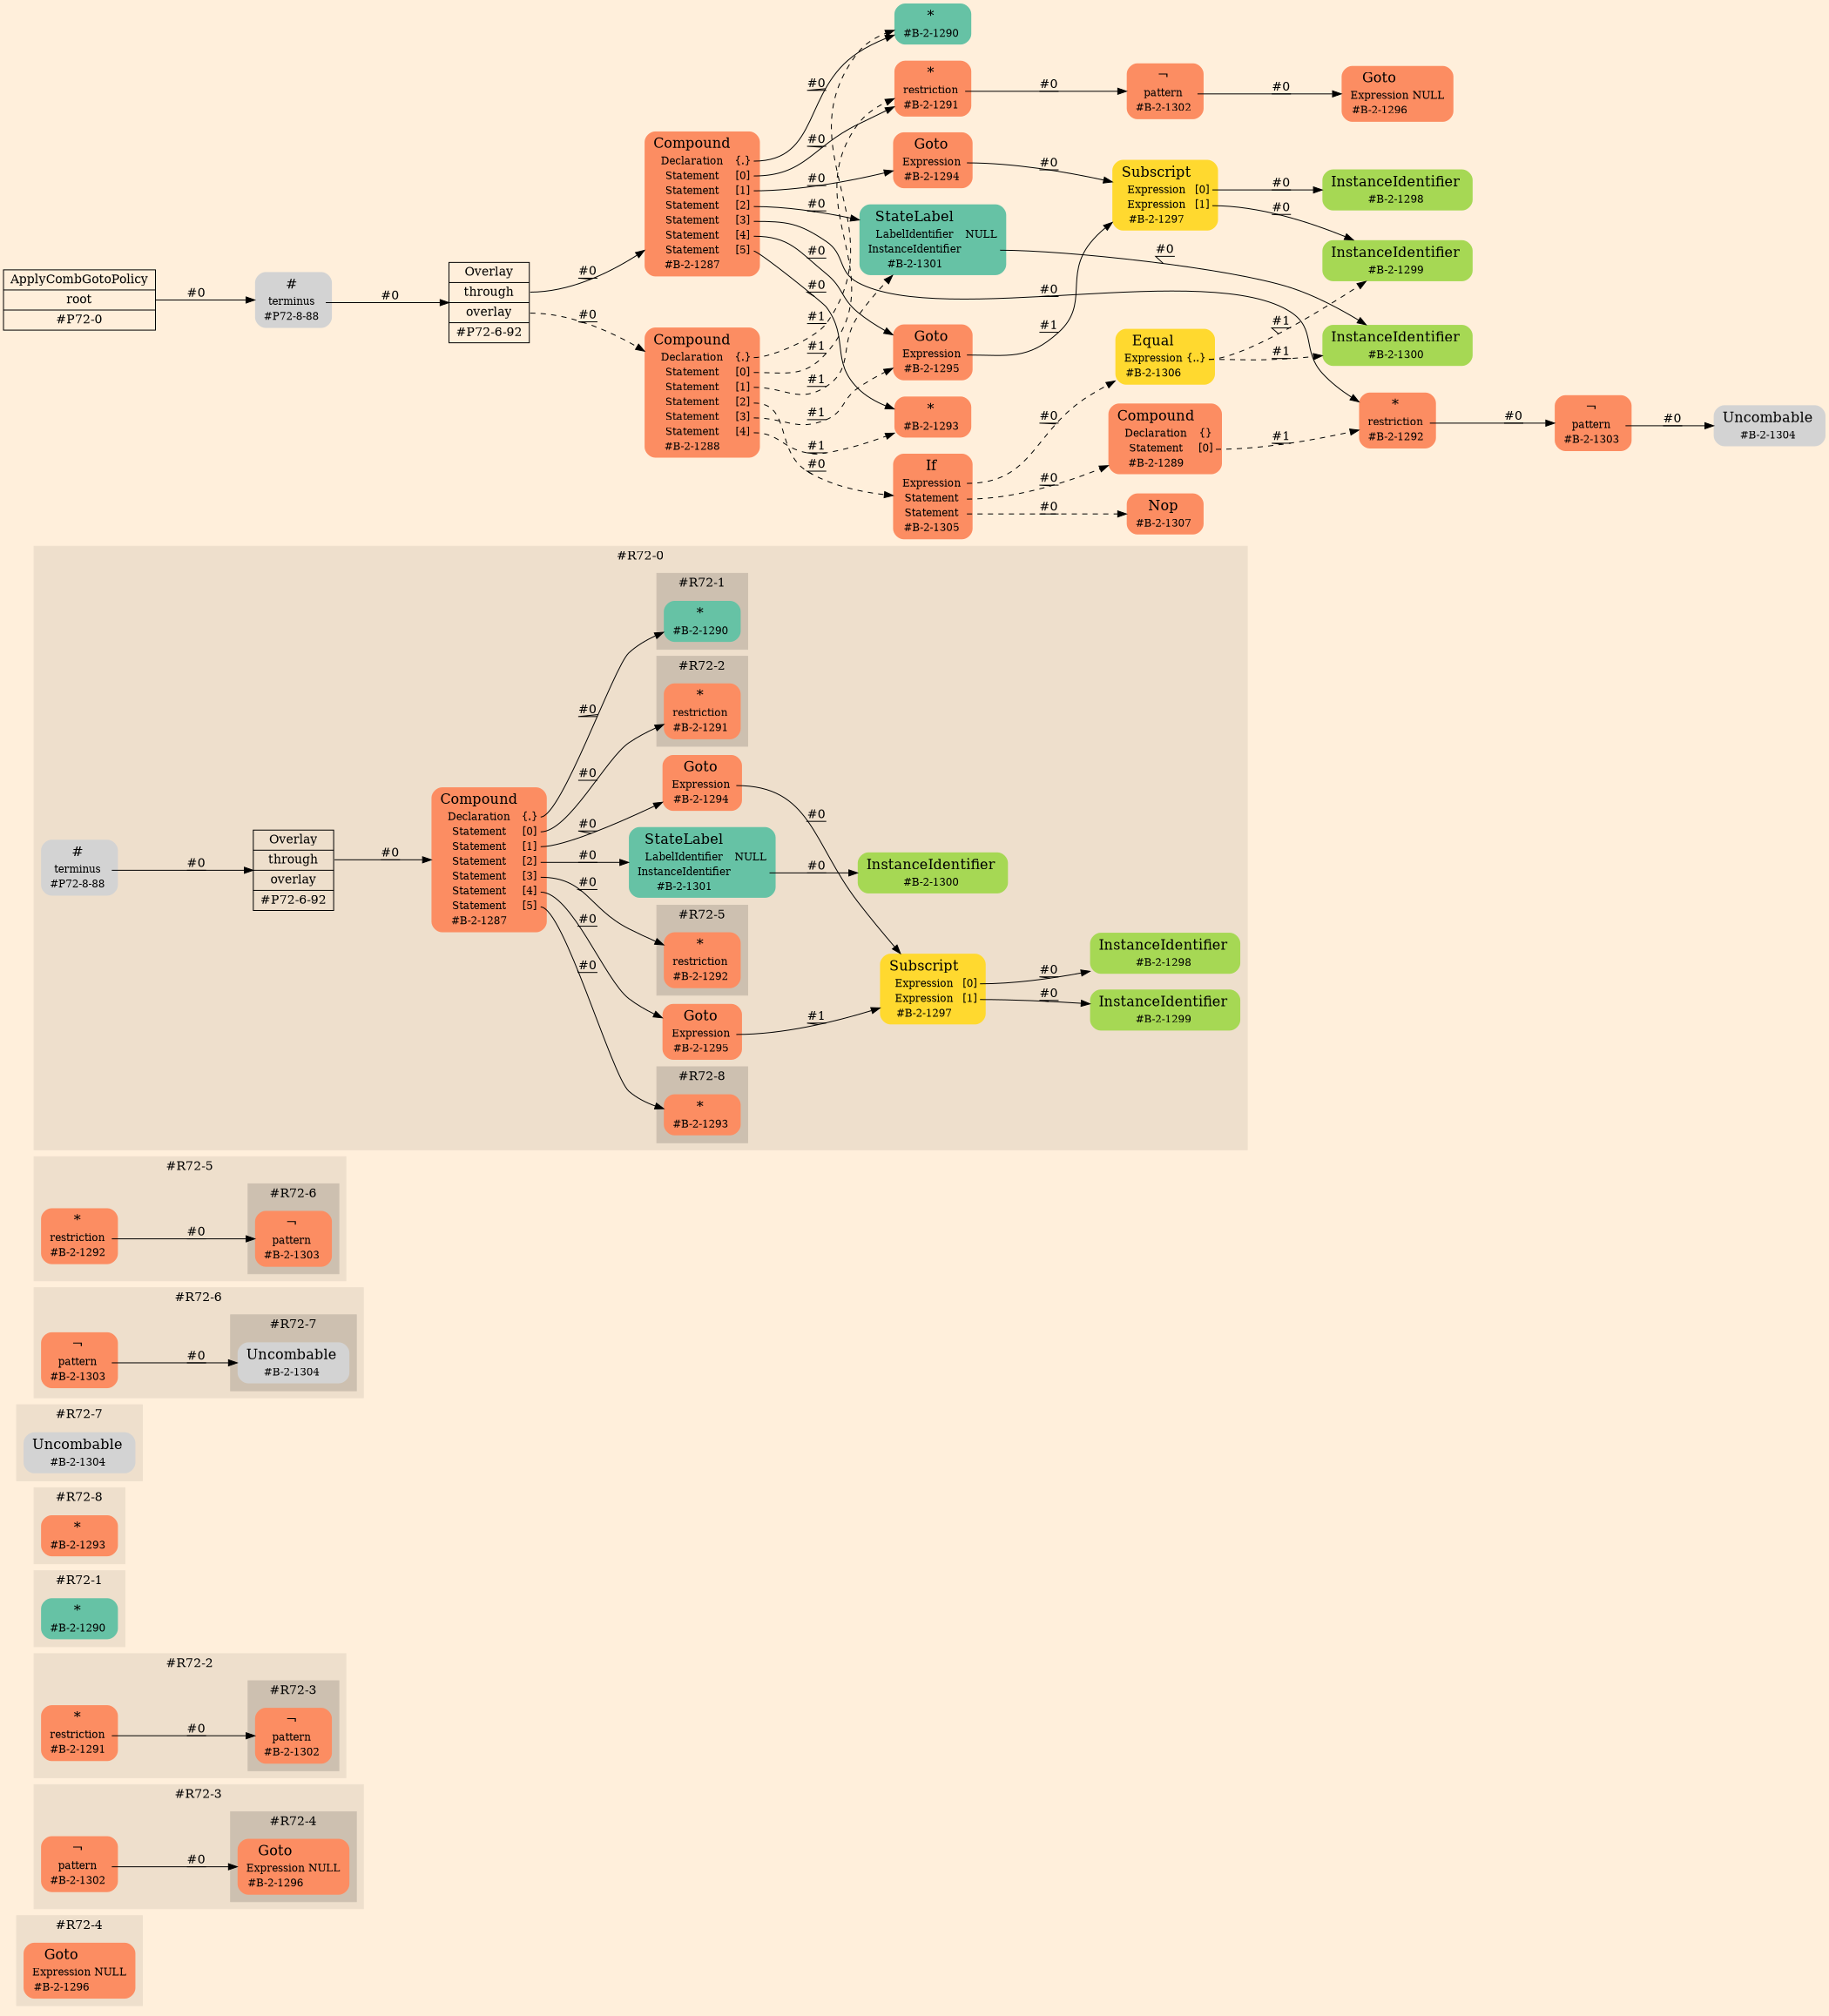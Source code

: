 digraph Inferno {
graph [
rankdir = "LR"
ranksep = 1.0
size = "14,20"
bgcolor = antiquewhite1
color = black
fontcolor = black
];
node [
];
subgraph "cluster#R72-4" {
label = "#R72-4"
style = "filled"
color = antiquewhite2
"#R72-4/#B-2-1296" [
shape = "plaintext"
fillcolor = "/set28/2"
label = <<TABLE BORDER="0" CELLBORDER="0" CELLSPACING="0">
 <TR>
  <TD><FONT POINT-SIZE="16.0">Goto</FONT></TD>
  <TD></TD>
 </TR>
 <TR>
  <TD>Expression</TD>
  <TD PORT="port0">NULL</TD>
 </TR>
 <TR>
  <TD>#B-2-1296</TD>
  <TD PORT="port1"></TD>
 </TR>
</TABLE>>
style = "rounded,filled"
fontsize = "12"
];
}
subgraph "cluster#R72-3" {
label = "#R72-3"
style = "filled"
color = antiquewhite2
"#R72-3/#B-2-1302" [
shape = "plaintext"
fillcolor = "/set28/2"
label = <<TABLE BORDER="0" CELLBORDER="0" CELLSPACING="0">
 <TR>
  <TD><FONT POINT-SIZE="16.0">¬</FONT></TD>
  <TD></TD>
 </TR>
 <TR>
  <TD>pattern</TD>
  <TD PORT="port0"></TD>
 </TR>
 <TR>
  <TD>#B-2-1302</TD>
  <TD PORT="port1"></TD>
 </TR>
</TABLE>>
style = "rounded,filled"
fontsize = "12"
];
subgraph "cluster#R72-4" {
label = "#R72-4"
style = "filled"
color = antiquewhite3
"#R72-3/#B-2-1296" [
shape = "plaintext"
fillcolor = "/set28/2"
label = <<TABLE BORDER="0" CELLBORDER="0" CELLSPACING="0">
 <TR>
  <TD><FONT POINT-SIZE="16.0">Goto</FONT></TD>
  <TD></TD>
 </TR>
 <TR>
  <TD>Expression</TD>
  <TD PORT="port0">NULL</TD>
 </TR>
 <TR>
  <TD>#B-2-1296</TD>
  <TD PORT="port1"></TD>
 </TR>
</TABLE>>
style = "rounded,filled"
fontsize = "12"
];
}
}
subgraph "cluster#R72-2" {
label = "#R72-2"
style = "filled"
color = antiquewhite2
"#R72-2/#B-2-1291" [
shape = "plaintext"
fillcolor = "/set28/2"
label = <<TABLE BORDER="0" CELLBORDER="0" CELLSPACING="0">
 <TR>
  <TD><FONT POINT-SIZE="16.0">*</FONT></TD>
  <TD></TD>
 </TR>
 <TR>
  <TD>restriction</TD>
  <TD PORT="port0"></TD>
 </TR>
 <TR>
  <TD>#B-2-1291</TD>
  <TD PORT="port1"></TD>
 </TR>
</TABLE>>
style = "rounded,filled"
fontsize = "12"
];
subgraph "cluster#R72-3" {
label = "#R72-3"
style = "filled"
color = antiquewhite3
"#R72-2/#B-2-1302" [
shape = "plaintext"
fillcolor = "/set28/2"
label = <<TABLE BORDER="0" CELLBORDER="0" CELLSPACING="0">
 <TR>
  <TD><FONT POINT-SIZE="16.0">¬</FONT></TD>
  <TD></TD>
 </TR>
 <TR>
  <TD>pattern</TD>
  <TD PORT="port0"></TD>
 </TR>
 <TR>
  <TD>#B-2-1302</TD>
  <TD PORT="port1"></TD>
 </TR>
</TABLE>>
style = "rounded,filled"
fontsize = "12"
];
}
}
subgraph "cluster#R72-1" {
label = "#R72-1"
style = "filled"
color = antiquewhite2
"#R72-1/#B-2-1290" [
shape = "plaintext"
fillcolor = "/set28/1"
label = <<TABLE BORDER="0" CELLBORDER="0" CELLSPACING="0">
 <TR>
  <TD><FONT POINT-SIZE="16.0">*</FONT></TD>
  <TD></TD>
 </TR>
 <TR>
  <TD>#B-2-1290</TD>
  <TD PORT="port0"></TD>
 </TR>
</TABLE>>
style = "rounded,filled"
fontsize = "12"
];
}
subgraph "cluster#R72-8" {
label = "#R72-8"
style = "filled"
color = antiquewhite2
"#R72-8/#B-2-1293" [
shape = "plaintext"
fillcolor = "/set28/2"
label = <<TABLE BORDER="0" CELLBORDER="0" CELLSPACING="0">
 <TR>
  <TD><FONT POINT-SIZE="16.0">*</FONT></TD>
  <TD></TD>
 </TR>
 <TR>
  <TD>#B-2-1293</TD>
  <TD PORT="port0"></TD>
 </TR>
</TABLE>>
style = "rounded,filled"
fontsize = "12"
];
}
subgraph "cluster#R72-7" {
label = "#R72-7"
style = "filled"
color = antiquewhite2
"#R72-7/#B-2-1304" [
shape = "plaintext"
label = <<TABLE BORDER="0" CELLBORDER="0" CELLSPACING="0">
 <TR>
  <TD><FONT POINT-SIZE="16.0">Uncombable</FONT></TD>
  <TD></TD>
 </TR>
 <TR>
  <TD>#B-2-1304</TD>
  <TD PORT="port0"></TD>
 </TR>
</TABLE>>
style = "rounded,filled"
fontsize = "12"
];
}
subgraph "cluster#R72-6" {
label = "#R72-6"
style = "filled"
color = antiquewhite2
"#R72-6/#B-2-1303" [
shape = "plaintext"
fillcolor = "/set28/2"
label = <<TABLE BORDER="0" CELLBORDER="0" CELLSPACING="0">
 <TR>
  <TD><FONT POINT-SIZE="16.0">¬</FONT></TD>
  <TD></TD>
 </TR>
 <TR>
  <TD>pattern</TD>
  <TD PORT="port0"></TD>
 </TR>
 <TR>
  <TD>#B-2-1303</TD>
  <TD PORT="port1"></TD>
 </TR>
</TABLE>>
style = "rounded,filled"
fontsize = "12"
];
subgraph "cluster#R72-7" {
label = "#R72-7"
style = "filled"
color = antiquewhite3
"#R72-6/#B-2-1304" [
shape = "plaintext"
label = <<TABLE BORDER="0" CELLBORDER="0" CELLSPACING="0">
 <TR>
  <TD><FONT POINT-SIZE="16.0">Uncombable</FONT></TD>
  <TD></TD>
 </TR>
 <TR>
  <TD>#B-2-1304</TD>
  <TD PORT="port0"></TD>
 </TR>
</TABLE>>
style = "rounded,filled"
fontsize = "12"
];
}
}
subgraph "cluster#R72-5" {
label = "#R72-5"
style = "filled"
color = antiquewhite2
"#R72-5/#B-2-1292" [
shape = "plaintext"
fillcolor = "/set28/2"
label = <<TABLE BORDER="0" CELLBORDER="0" CELLSPACING="0">
 <TR>
  <TD><FONT POINT-SIZE="16.0">*</FONT></TD>
  <TD></TD>
 </TR>
 <TR>
  <TD>restriction</TD>
  <TD PORT="port0"></TD>
 </TR>
 <TR>
  <TD>#B-2-1292</TD>
  <TD PORT="port1"></TD>
 </TR>
</TABLE>>
style = "rounded,filled"
fontsize = "12"
];
subgraph "cluster#R72-6" {
label = "#R72-6"
style = "filled"
color = antiquewhite3
"#R72-5/#B-2-1303" [
shape = "plaintext"
fillcolor = "/set28/2"
label = <<TABLE BORDER="0" CELLBORDER="0" CELLSPACING="0">
 <TR>
  <TD><FONT POINT-SIZE="16.0">¬</FONT></TD>
  <TD></TD>
 </TR>
 <TR>
  <TD>pattern</TD>
  <TD PORT="port0"></TD>
 </TR>
 <TR>
  <TD>#B-2-1303</TD>
  <TD PORT="port1"></TD>
 </TR>
</TABLE>>
style = "rounded,filled"
fontsize = "12"
];
}
}
subgraph "cluster#R72-0" {
label = "#R72-0"
style = "filled"
color = antiquewhite2
"#R72-0/#B-2-1295" [
shape = "plaintext"
fillcolor = "/set28/2"
label = <<TABLE BORDER="0" CELLBORDER="0" CELLSPACING="0">
 <TR>
  <TD><FONT POINT-SIZE="16.0">Goto</FONT></TD>
  <TD></TD>
 </TR>
 <TR>
  <TD>Expression</TD>
  <TD PORT="port0"></TD>
 </TR>
 <TR>
  <TD>#B-2-1295</TD>
  <TD PORT="port1"></TD>
 </TR>
</TABLE>>
style = "rounded,filled"
fontsize = "12"
];
"#R72-0/#B-2-1300" [
shape = "plaintext"
fillcolor = "/set28/5"
label = <<TABLE BORDER="0" CELLBORDER="0" CELLSPACING="0">
 <TR>
  <TD><FONT POINT-SIZE="16.0">InstanceIdentifier</FONT></TD>
  <TD></TD>
 </TR>
 <TR>
  <TD>#B-2-1300</TD>
  <TD PORT="port0"></TD>
 </TR>
</TABLE>>
style = "rounded,filled"
fontsize = "12"
];
"#R72-0/#B-2-1299" [
shape = "plaintext"
fillcolor = "/set28/5"
label = <<TABLE BORDER="0" CELLBORDER="0" CELLSPACING="0">
 <TR>
  <TD><FONT POINT-SIZE="16.0">InstanceIdentifier</FONT></TD>
  <TD></TD>
 </TR>
 <TR>
  <TD>#B-2-1299</TD>
  <TD PORT="port0"></TD>
 </TR>
</TABLE>>
style = "rounded,filled"
fontsize = "12"
];
"#R72-0/#B-2-1298" [
shape = "plaintext"
fillcolor = "/set28/5"
label = <<TABLE BORDER="0" CELLBORDER="0" CELLSPACING="0">
 <TR>
  <TD><FONT POINT-SIZE="16.0">InstanceIdentifier</FONT></TD>
  <TD></TD>
 </TR>
 <TR>
  <TD>#B-2-1298</TD>
  <TD PORT="port0"></TD>
 </TR>
</TABLE>>
style = "rounded,filled"
fontsize = "12"
];
"#R72-0/#P72-6-92" [
shape = "record"
fillcolor = antiquewhite2
label = "<fixed> Overlay | <port0> through | <port1> overlay | <port2> #P72-6-92"
style = "filled"
fontsize = "14"
color = black
fontcolor = black
];
"#R72-0/#B-2-1301" [
shape = "plaintext"
fillcolor = "/set28/1"
label = <<TABLE BORDER="0" CELLBORDER="0" CELLSPACING="0">
 <TR>
  <TD><FONT POINT-SIZE="16.0">StateLabel</FONT></TD>
  <TD></TD>
 </TR>
 <TR>
  <TD>LabelIdentifier</TD>
  <TD PORT="port0">NULL</TD>
 </TR>
 <TR>
  <TD>InstanceIdentifier</TD>
  <TD PORT="port1"></TD>
 </TR>
 <TR>
  <TD>#B-2-1301</TD>
  <TD PORT="port2"></TD>
 </TR>
</TABLE>>
style = "rounded,filled"
fontsize = "12"
];
"#R72-0/#B-2-1294" [
shape = "plaintext"
fillcolor = "/set28/2"
label = <<TABLE BORDER="0" CELLBORDER="0" CELLSPACING="0">
 <TR>
  <TD><FONT POINT-SIZE="16.0">Goto</FONT></TD>
  <TD></TD>
 </TR>
 <TR>
  <TD>Expression</TD>
  <TD PORT="port0"></TD>
 </TR>
 <TR>
  <TD>#B-2-1294</TD>
  <TD PORT="port1"></TD>
 </TR>
</TABLE>>
style = "rounded,filled"
fontsize = "12"
];
"#R72-0/#B-2-1287" [
shape = "plaintext"
fillcolor = "/set28/2"
label = <<TABLE BORDER="0" CELLBORDER="0" CELLSPACING="0">
 <TR>
  <TD><FONT POINT-SIZE="16.0">Compound</FONT></TD>
  <TD></TD>
 </TR>
 <TR>
  <TD>Declaration</TD>
  <TD PORT="port0">{.}</TD>
 </TR>
 <TR>
  <TD>Statement</TD>
  <TD PORT="port1">[0]</TD>
 </TR>
 <TR>
  <TD>Statement</TD>
  <TD PORT="port2">[1]</TD>
 </TR>
 <TR>
  <TD>Statement</TD>
  <TD PORT="port3">[2]</TD>
 </TR>
 <TR>
  <TD>Statement</TD>
  <TD PORT="port4">[3]</TD>
 </TR>
 <TR>
  <TD>Statement</TD>
  <TD PORT="port5">[4]</TD>
 </TR>
 <TR>
  <TD>Statement</TD>
  <TD PORT="port6">[5]</TD>
 </TR>
 <TR>
  <TD>#B-2-1287</TD>
  <TD PORT="port7"></TD>
 </TR>
</TABLE>>
style = "rounded,filled"
fontsize = "12"
];
"#R72-0/#P72-8-88" [
shape = "plaintext"
label = <<TABLE BORDER="0" CELLBORDER="0" CELLSPACING="0">
 <TR>
  <TD><FONT POINT-SIZE="16.0">#</FONT></TD>
  <TD></TD>
 </TR>
 <TR>
  <TD>terminus</TD>
  <TD PORT="port0"></TD>
 </TR>
 <TR>
  <TD>#P72-8-88</TD>
  <TD PORT="port1"></TD>
 </TR>
</TABLE>>
style = "rounded,filled"
fontsize = "12"
];
"#R72-0/#B-2-1297" [
shape = "plaintext"
fillcolor = "/set28/6"
label = <<TABLE BORDER="0" CELLBORDER="0" CELLSPACING="0">
 <TR>
  <TD><FONT POINT-SIZE="16.0">Subscript</FONT></TD>
  <TD></TD>
 </TR>
 <TR>
  <TD>Expression</TD>
  <TD PORT="port0">[0]</TD>
 </TR>
 <TR>
  <TD>Expression</TD>
  <TD PORT="port1">[1]</TD>
 </TR>
 <TR>
  <TD>#B-2-1297</TD>
  <TD PORT="port2"></TD>
 </TR>
</TABLE>>
style = "rounded,filled"
fontsize = "12"
];
subgraph "cluster#R72-5" {
label = "#R72-5"
style = "filled"
color = antiquewhite3
"#R72-0/#B-2-1292" [
shape = "plaintext"
fillcolor = "/set28/2"
label = <<TABLE BORDER="0" CELLBORDER="0" CELLSPACING="0">
 <TR>
  <TD><FONT POINT-SIZE="16.0">*</FONT></TD>
  <TD></TD>
 </TR>
 <TR>
  <TD>restriction</TD>
  <TD PORT="port0"></TD>
 </TR>
 <TR>
  <TD>#B-2-1292</TD>
  <TD PORT="port1"></TD>
 </TR>
</TABLE>>
style = "rounded,filled"
fontsize = "12"
];
}
subgraph "cluster#R72-8" {
label = "#R72-8"
style = "filled"
color = antiquewhite3
"#R72-0/#B-2-1293" [
shape = "plaintext"
fillcolor = "/set28/2"
label = <<TABLE BORDER="0" CELLBORDER="0" CELLSPACING="0">
 <TR>
  <TD><FONT POINT-SIZE="16.0">*</FONT></TD>
  <TD></TD>
 </TR>
 <TR>
  <TD>#B-2-1293</TD>
  <TD PORT="port0"></TD>
 </TR>
</TABLE>>
style = "rounded,filled"
fontsize = "12"
];
}
subgraph "cluster#R72-1" {
label = "#R72-1"
style = "filled"
color = antiquewhite3
"#R72-0/#B-2-1290" [
shape = "plaintext"
fillcolor = "/set28/1"
label = <<TABLE BORDER="0" CELLBORDER="0" CELLSPACING="0">
 <TR>
  <TD><FONT POINT-SIZE="16.0">*</FONT></TD>
  <TD></TD>
 </TR>
 <TR>
  <TD>#B-2-1290</TD>
  <TD PORT="port0"></TD>
 </TR>
</TABLE>>
style = "rounded,filled"
fontsize = "12"
];
}
subgraph "cluster#R72-2" {
label = "#R72-2"
style = "filled"
color = antiquewhite3
"#R72-0/#B-2-1291" [
shape = "plaintext"
fillcolor = "/set28/2"
label = <<TABLE BORDER="0" CELLBORDER="0" CELLSPACING="0">
 <TR>
  <TD><FONT POINT-SIZE="16.0">*</FONT></TD>
  <TD></TD>
 </TR>
 <TR>
  <TD>restriction</TD>
  <TD PORT="port0"></TD>
 </TR>
 <TR>
  <TD>#B-2-1291</TD>
  <TD PORT="port1"></TD>
 </TR>
</TABLE>>
style = "rounded,filled"
fontsize = "12"
];
}
}
"CR#P72-0" [
shape = "record"
fillcolor = antiquewhite1
label = "<fixed> ApplyCombGotoPolicy | <port0> root | <port1> #P72-0"
style = "filled"
fontsize = "14"
color = black
fontcolor = black
];
"#P72-8-88" [
shape = "plaintext"
label = <<TABLE BORDER="0" CELLBORDER="0" CELLSPACING="0">
 <TR>
  <TD><FONT POINT-SIZE="16.0">#</FONT></TD>
  <TD></TD>
 </TR>
 <TR>
  <TD>terminus</TD>
  <TD PORT="port0"></TD>
 </TR>
 <TR>
  <TD>#P72-8-88</TD>
  <TD PORT="port1"></TD>
 </TR>
</TABLE>>
style = "rounded,filled"
fontsize = "12"
];
"#P72-6-92" [
shape = "record"
fillcolor = antiquewhite1
label = "<fixed> Overlay | <port0> through | <port1> overlay | <port2> #P72-6-92"
style = "filled"
fontsize = "14"
color = black
fontcolor = black
];
"#B-2-1287" [
shape = "plaintext"
fillcolor = "/set28/2"
label = <<TABLE BORDER="0" CELLBORDER="0" CELLSPACING="0">
 <TR>
  <TD><FONT POINT-SIZE="16.0">Compound</FONT></TD>
  <TD></TD>
 </TR>
 <TR>
  <TD>Declaration</TD>
  <TD PORT="port0">{.}</TD>
 </TR>
 <TR>
  <TD>Statement</TD>
  <TD PORT="port1">[0]</TD>
 </TR>
 <TR>
  <TD>Statement</TD>
  <TD PORT="port2">[1]</TD>
 </TR>
 <TR>
  <TD>Statement</TD>
  <TD PORT="port3">[2]</TD>
 </TR>
 <TR>
  <TD>Statement</TD>
  <TD PORT="port4">[3]</TD>
 </TR>
 <TR>
  <TD>Statement</TD>
  <TD PORT="port5">[4]</TD>
 </TR>
 <TR>
  <TD>Statement</TD>
  <TD PORT="port6">[5]</TD>
 </TR>
 <TR>
  <TD>#B-2-1287</TD>
  <TD PORT="port7"></TD>
 </TR>
</TABLE>>
style = "rounded,filled"
fontsize = "12"
];
"#B-2-1290" [
shape = "plaintext"
fillcolor = "/set28/1"
label = <<TABLE BORDER="0" CELLBORDER="0" CELLSPACING="0">
 <TR>
  <TD><FONT POINT-SIZE="16.0">*</FONT></TD>
  <TD></TD>
 </TR>
 <TR>
  <TD>#B-2-1290</TD>
  <TD PORT="port0"></TD>
 </TR>
</TABLE>>
style = "rounded,filled"
fontsize = "12"
];
"#B-2-1291" [
shape = "plaintext"
fillcolor = "/set28/2"
label = <<TABLE BORDER="0" CELLBORDER="0" CELLSPACING="0">
 <TR>
  <TD><FONT POINT-SIZE="16.0">*</FONT></TD>
  <TD></TD>
 </TR>
 <TR>
  <TD>restriction</TD>
  <TD PORT="port0"></TD>
 </TR>
 <TR>
  <TD>#B-2-1291</TD>
  <TD PORT="port1"></TD>
 </TR>
</TABLE>>
style = "rounded,filled"
fontsize = "12"
];
"#B-2-1302" [
shape = "plaintext"
fillcolor = "/set28/2"
label = <<TABLE BORDER="0" CELLBORDER="0" CELLSPACING="0">
 <TR>
  <TD><FONT POINT-SIZE="16.0">¬</FONT></TD>
  <TD></TD>
 </TR>
 <TR>
  <TD>pattern</TD>
  <TD PORT="port0"></TD>
 </TR>
 <TR>
  <TD>#B-2-1302</TD>
  <TD PORT="port1"></TD>
 </TR>
</TABLE>>
style = "rounded,filled"
fontsize = "12"
];
"#B-2-1296" [
shape = "plaintext"
fillcolor = "/set28/2"
label = <<TABLE BORDER="0" CELLBORDER="0" CELLSPACING="0">
 <TR>
  <TD><FONT POINT-SIZE="16.0">Goto</FONT></TD>
  <TD></TD>
 </TR>
 <TR>
  <TD>Expression</TD>
  <TD PORT="port0">NULL</TD>
 </TR>
 <TR>
  <TD>#B-2-1296</TD>
  <TD PORT="port1"></TD>
 </TR>
</TABLE>>
style = "rounded,filled"
fontsize = "12"
];
"#B-2-1294" [
shape = "plaintext"
fillcolor = "/set28/2"
label = <<TABLE BORDER="0" CELLBORDER="0" CELLSPACING="0">
 <TR>
  <TD><FONT POINT-SIZE="16.0">Goto</FONT></TD>
  <TD></TD>
 </TR>
 <TR>
  <TD>Expression</TD>
  <TD PORT="port0"></TD>
 </TR>
 <TR>
  <TD>#B-2-1294</TD>
  <TD PORT="port1"></TD>
 </TR>
</TABLE>>
style = "rounded,filled"
fontsize = "12"
];
"#B-2-1297" [
shape = "plaintext"
fillcolor = "/set28/6"
label = <<TABLE BORDER="0" CELLBORDER="0" CELLSPACING="0">
 <TR>
  <TD><FONT POINT-SIZE="16.0">Subscript</FONT></TD>
  <TD></TD>
 </TR>
 <TR>
  <TD>Expression</TD>
  <TD PORT="port0">[0]</TD>
 </TR>
 <TR>
  <TD>Expression</TD>
  <TD PORT="port1">[1]</TD>
 </TR>
 <TR>
  <TD>#B-2-1297</TD>
  <TD PORT="port2"></TD>
 </TR>
</TABLE>>
style = "rounded,filled"
fontsize = "12"
];
"#B-2-1298" [
shape = "plaintext"
fillcolor = "/set28/5"
label = <<TABLE BORDER="0" CELLBORDER="0" CELLSPACING="0">
 <TR>
  <TD><FONT POINT-SIZE="16.0">InstanceIdentifier</FONT></TD>
  <TD></TD>
 </TR>
 <TR>
  <TD>#B-2-1298</TD>
  <TD PORT="port0"></TD>
 </TR>
</TABLE>>
style = "rounded,filled"
fontsize = "12"
];
"#B-2-1299" [
shape = "plaintext"
fillcolor = "/set28/5"
label = <<TABLE BORDER="0" CELLBORDER="0" CELLSPACING="0">
 <TR>
  <TD><FONT POINT-SIZE="16.0">InstanceIdentifier</FONT></TD>
  <TD></TD>
 </TR>
 <TR>
  <TD>#B-2-1299</TD>
  <TD PORT="port0"></TD>
 </TR>
</TABLE>>
style = "rounded,filled"
fontsize = "12"
];
"#B-2-1301" [
shape = "plaintext"
fillcolor = "/set28/1"
label = <<TABLE BORDER="0" CELLBORDER="0" CELLSPACING="0">
 <TR>
  <TD><FONT POINT-SIZE="16.0">StateLabel</FONT></TD>
  <TD></TD>
 </TR>
 <TR>
  <TD>LabelIdentifier</TD>
  <TD PORT="port0">NULL</TD>
 </TR>
 <TR>
  <TD>InstanceIdentifier</TD>
  <TD PORT="port1"></TD>
 </TR>
 <TR>
  <TD>#B-2-1301</TD>
  <TD PORT="port2"></TD>
 </TR>
</TABLE>>
style = "rounded,filled"
fontsize = "12"
];
"#B-2-1300" [
shape = "plaintext"
fillcolor = "/set28/5"
label = <<TABLE BORDER="0" CELLBORDER="0" CELLSPACING="0">
 <TR>
  <TD><FONT POINT-SIZE="16.0">InstanceIdentifier</FONT></TD>
  <TD></TD>
 </TR>
 <TR>
  <TD>#B-2-1300</TD>
  <TD PORT="port0"></TD>
 </TR>
</TABLE>>
style = "rounded,filled"
fontsize = "12"
];
"#B-2-1292" [
shape = "plaintext"
fillcolor = "/set28/2"
label = <<TABLE BORDER="0" CELLBORDER="0" CELLSPACING="0">
 <TR>
  <TD><FONT POINT-SIZE="16.0">*</FONT></TD>
  <TD></TD>
 </TR>
 <TR>
  <TD>restriction</TD>
  <TD PORT="port0"></TD>
 </TR>
 <TR>
  <TD>#B-2-1292</TD>
  <TD PORT="port1"></TD>
 </TR>
</TABLE>>
style = "rounded,filled"
fontsize = "12"
];
"#B-2-1303" [
shape = "plaintext"
fillcolor = "/set28/2"
label = <<TABLE BORDER="0" CELLBORDER="0" CELLSPACING="0">
 <TR>
  <TD><FONT POINT-SIZE="16.0">¬</FONT></TD>
  <TD></TD>
 </TR>
 <TR>
  <TD>pattern</TD>
  <TD PORT="port0"></TD>
 </TR>
 <TR>
  <TD>#B-2-1303</TD>
  <TD PORT="port1"></TD>
 </TR>
</TABLE>>
style = "rounded,filled"
fontsize = "12"
];
"#B-2-1304" [
shape = "plaintext"
label = <<TABLE BORDER="0" CELLBORDER="0" CELLSPACING="0">
 <TR>
  <TD><FONT POINT-SIZE="16.0">Uncombable</FONT></TD>
  <TD></TD>
 </TR>
 <TR>
  <TD>#B-2-1304</TD>
  <TD PORT="port0"></TD>
 </TR>
</TABLE>>
style = "rounded,filled"
fontsize = "12"
];
"#B-2-1295" [
shape = "plaintext"
fillcolor = "/set28/2"
label = <<TABLE BORDER="0" CELLBORDER="0" CELLSPACING="0">
 <TR>
  <TD><FONT POINT-SIZE="16.0">Goto</FONT></TD>
  <TD></TD>
 </TR>
 <TR>
  <TD>Expression</TD>
  <TD PORT="port0"></TD>
 </TR>
 <TR>
  <TD>#B-2-1295</TD>
  <TD PORT="port1"></TD>
 </TR>
</TABLE>>
style = "rounded,filled"
fontsize = "12"
];
"#B-2-1293" [
shape = "plaintext"
fillcolor = "/set28/2"
label = <<TABLE BORDER="0" CELLBORDER="0" CELLSPACING="0">
 <TR>
  <TD><FONT POINT-SIZE="16.0">*</FONT></TD>
  <TD></TD>
 </TR>
 <TR>
  <TD>#B-2-1293</TD>
  <TD PORT="port0"></TD>
 </TR>
</TABLE>>
style = "rounded,filled"
fontsize = "12"
];
"#B-2-1288" [
shape = "plaintext"
fillcolor = "/set28/2"
label = <<TABLE BORDER="0" CELLBORDER="0" CELLSPACING="0">
 <TR>
  <TD><FONT POINT-SIZE="16.0">Compound</FONT></TD>
  <TD></TD>
 </TR>
 <TR>
  <TD>Declaration</TD>
  <TD PORT="port0">{.}</TD>
 </TR>
 <TR>
  <TD>Statement</TD>
  <TD PORT="port1">[0]</TD>
 </TR>
 <TR>
  <TD>Statement</TD>
  <TD PORT="port2">[1]</TD>
 </TR>
 <TR>
  <TD>Statement</TD>
  <TD PORT="port3">[2]</TD>
 </TR>
 <TR>
  <TD>Statement</TD>
  <TD PORT="port4">[3]</TD>
 </TR>
 <TR>
  <TD>Statement</TD>
  <TD PORT="port5">[4]</TD>
 </TR>
 <TR>
  <TD>#B-2-1288</TD>
  <TD PORT="port6"></TD>
 </TR>
</TABLE>>
style = "rounded,filled"
fontsize = "12"
];
"#B-2-1305" [
shape = "plaintext"
fillcolor = "/set28/2"
label = <<TABLE BORDER="0" CELLBORDER="0" CELLSPACING="0">
 <TR>
  <TD><FONT POINT-SIZE="16.0">If</FONT></TD>
  <TD></TD>
 </TR>
 <TR>
  <TD>Expression</TD>
  <TD PORT="port0"></TD>
 </TR>
 <TR>
  <TD>Statement</TD>
  <TD PORT="port1"></TD>
 </TR>
 <TR>
  <TD>Statement</TD>
  <TD PORT="port2"></TD>
 </TR>
 <TR>
  <TD>#B-2-1305</TD>
  <TD PORT="port3"></TD>
 </TR>
</TABLE>>
style = "rounded,filled"
fontsize = "12"
];
"#B-2-1306" [
shape = "plaintext"
fillcolor = "/set28/6"
label = <<TABLE BORDER="0" CELLBORDER="0" CELLSPACING="0">
 <TR>
  <TD><FONT POINT-SIZE="16.0">Equal</FONT></TD>
  <TD></TD>
 </TR>
 <TR>
  <TD>Expression</TD>
  <TD PORT="port0">{..}</TD>
 </TR>
 <TR>
  <TD>#B-2-1306</TD>
  <TD PORT="port1"></TD>
 </TR>
</TABLE>>
style = "rounded,filled"
fontsize = "12"
];
"#B-2-1289" [
shape = "plaintext"
fillcolor = "/set28/2"
label = <<TABLE BORDER="0" CELLBORDER="0" CELLSPACING="0">
 <TR>
  <TD><FONT POINT-SIZE="16.0">Compound</FONT></TD>
  <TD></TD>
 </TR>
 <TR>
  <TD>Declaration</TD>
  <TD PORT="port0">{}</TD>
 </TR>
 <TR>
  <TD>Statement</TD>
  <TD PORT="port1">[0]</TD>
 </TR>
 <TR>
  <TD>#B-2-1289</TD>
  <TD PORT="port2"></TD>
 </TR>
</TABLE>>
style = "rounded,filled"
fontsize = "12"
];
"#B-2-1307" [
shape = "plaintext"
fillcolor = "/set28/2"
label = <<TABLE BORDER="0" CELLBORDER="0" CELLSPACING="0">
 <TR>
  <TD><FONT POINT-SIZE="16.0">Nop</FONT></TD>
  <TD></TD>
 </TR>
 <TR>
  <TD>#B-2-1307</TD>
  <TD PORT="port0"></TD>
 </TR>
</TABLE>>
style = "rounded,filled"
fontsize = "12"
];
"CR#P72-0":port0 -> "#P72-8-88" [style="solid"
label = "#0"
decorate = true
color = black
fontcolor = black
];
"#P72-8-88":port0 -> "#P72-6-92" [style="solid"
label = "#0"
decorate = true
color = black
fontcolor = black
];
"#P72-6-92":port0 -> "#B-2-1287" [style="solid"
label = "#0"
decorate = true
color = black
fontcolor = black
];
"#P72-6-92":port1 -> "#B-2-1288" [style="dashed"
label = "#0"
decorate = true
color = black
fontcolor = black
];
"#B-2-1287":port0 -> "#B-2-1290" [style="solid"
label = "#0"
decorate = true
color = black
fontcolor = black
];
"#B-2-1287":port1 -> "#B-2-1291" [style="solid"
label = "#0"
decorate = true
color = black
fontcolor = black
];
"#B-2-1287":port2 -> "#B-2-1294" [style="solid"
label = "#0"
decorate = true
color = black
fontcolor = black
];
"#B-2-1287":port3 -> "#B-2-1301" [style="solid"
label = "#0"
decorate = true
color = black
fontcolor = black
];
"#B-2-1287":port4 -> "#B-2-1292" [style="solid"
label = "#0"
decorate = true
color = black
fontcolor = black
];
"#B-2-1287":port5 -> "#B-2-1295" [style="solid"
label = "#0"
decorate = true
color = black
fontcolor = black
];
"#B-2-1287":port6 -> "#B-2-1293" [style="solid"
label = "#0"
decorate = true
color = black
fontcolor = black
];
"#B-2-1291":port0 -> "#B-2-1302" [style="solid"
label = "#0"
decorate = true
color = black
fontcolor = black
];
"#B-2-1302":port0 -> "#B-2-1296" [style="solid"
label = "#0"
decorate = true
color = black
fontcolor = black
];
"#B-2-1294":port0 -> "#B-2-1297" [style="solid"
label = "#0"
decorate = true
color = black
fontcolor = black
];
"#B-2-1297":port0 -> "#B-2-1298" [style="solid"
label = "#0"
decorate = true
color = black
fontcolor = black
];
"#B-2-1297":port1 -> "#B-2-1299" [style="solid"
label = "#0"
decorate = true
color = black
fontcolor = black
];
"#B-2-1301":port1 -> "#B-2-1300" [style="solid"
label = "#0"
decorate = true
color = black
fontcolor = black
];
"#B-2-1292":port0 -> "#B-2-1303" [style="solid"
label = "#0"
decorate = true
color = black
fontcolor = black
];
"#B-2-1303":port0 -> "#B-2-1304" [style="solid"
label = "#0"
decorate = true
color = black
fontcolor = black
];
"#B-2-1295":port0 -> "#B-2-1297" [style="solid"
label = "#1"
decorate = true
color = black
fontcolor = black
];
"#B-2-1288":port0 -> "#B-2-1290" [style="dashed"
label = "#1"
decorate = true
color = black
fontcolor = black
];
"#B-2-1288":port1 -> "#B-2-1291" [style="dashed"
label = "#1"
decorate = true
color = black
fontcolor = black
];
"#B-2-1288":port2 -> "#B-2-1301" [style="dashed"
label = "#1"
decorate = true
color = black
fontcolor = black
];
"#B-2-1288":port3 -> "#B-2-1305" [style="dashed"
label = "#0"
decorate = true
color = black
fontcolor = black
];
"#B-2-1288":port4 -> "#B-2-1295" [style="dashed"
label = "#1"
decorate = true
color = black
fontcolor = black
];
"#B-2-1288":port5 -> "#B-2-1293" [style="dashed"
label = "#1"
decorate = true
color = black
fontcolor = black
];
"#B-2-1305":port0 -> "#B-2-1306" [style="dashed"
label = "#0"
decorate = true
color = black
fontcolor = black
];
"#B-2-1305":port1 -> "#B-2-1289" [style="dashed"
label = "#0"
decorate = true
color = black
fontcolor = black
];
"#B-2-1305":port2 -> "#B-2-1307" [style="dashed"
label = "#0"
decorate = true
color = black
fontcolor = black
];
"#B-2-1306":port0 -> "#B-2-1299" [style="dashed"
label = "#1"
decorate = true
color = black
fontcolor = black
];
"#B-2-1306":port0 -> "#B-2-1300" [style="dashed"
label = "#1"
decorate = true
color = black
fontcolor = black
];
"#B-2-1289":port1 -> "#B-2-1292" [style="dashed"
label = "#1"
decorate = true
color = black
fontcolor = black
];
"#R72-0/#B-2-1295":port0 -> "#R72-0/#B-2-1297" [style="solid"
label = "#1"
decorate = true
color = black
fontcolor = black
];
"#R72-0/#P72-6-92":port0 -> "#R72-0/#B-2-1287" [style="solid"
label = "#0"
decorate = true
color = black
fontcolor = black
];
"#R72-0/#B-2-1301":port1 -> "#R72-0/#B-2-1300" [style="solid"
label = "#0"
decorate = true
color = black
fontcolor = black
];
"#R72-0/#B-2-1294":port0 -> "#R72-0/#B-2-1297" [style="solid"
label = "#0"
decorate = true
color = black
fontcolor = black
];
"#R72-0/#B-2-1287":port0 -> "#R72-0/#B-2-1290" [style="solid"
label = "#0"
decorate = true
color = black
fontcolor = black
];
"#R72-0/#B-2-1287":port1 -> "#R72-0/#B-2-1291" [style="solid"
label = "#0"
decorate = true
color = black
fontcolor = black
];
"#R72-0/#B-2-1287":port2 -> "#R72-0/#B-2-1294" [style="solid"
label = "#0"
decorate = true
color = black
fontcolor = black
];
"#R72-0/#B-2-1287":port3 -> "#R72-0/#B-2-1301" [style="solid"
label = "#0"
decorate = true
color = black
fontcolor = black
];
"#R72-0/#B-2-1287":port4 -> "#R72-0/#B-2-1292" [style="solid"
label = "#0"
decorate = true
color = black
fontcolor = black
];
"#R72-0/#B-2-1287":port5 -> "#R72-0/#B-2-1295" [style="solid"
label = "#0"
decorate = true
color = black
fontcolor = black
];
"#R72-0/#B-2-1287":port6 -> "#R72-0/#B-2-1293" [style="solid"
label = "#0"
decorate = true
color = black
fontcolor = black
];
"#R72-0/#P72-8-88":port0 -> "#R72-0/#P72-6-92" [style="solid"
label = "#0"
decorate = true
color = black
fontcolor = black
];
"#R72-0/#B-2-1297":port0 -> "#R72-0/#B-2-1298" [style="solid"
label = "#0"
decorate = true
color = black
fontcolor = black
];
"#R72-0/#B-2-1297":port1 -> "#R72-0/#B-2-1299" [style="solid"
label = "#0"
decorate = true
color = black
fontcolor = black
];
"#R72-5/#B-2-1292":port0 -> "#R72-5/#B-2-1303" [style="solid"
label = "#0"
decorate = true
color = black
fontcolor = black
];
"#R72-6/#B-2-1303":port0 -> "#R72-6/#B-2-1304" [style="solid"
label = "#0"
decorate = true
color = black
fontcolor = black
];
"#R72-2/#B-2-1291":port0 -> "#R72-2/#B-2-1302" [style="solid"
label = "#0"
decorate = true
color = black
fontcolor = black
];
"#R72-3/#B-2-1302":port0 -> "#R72-3/#B-2-1296" [style="solid"
label = "#0"
decorate = true
color = black
fontcolor = black
];
}
